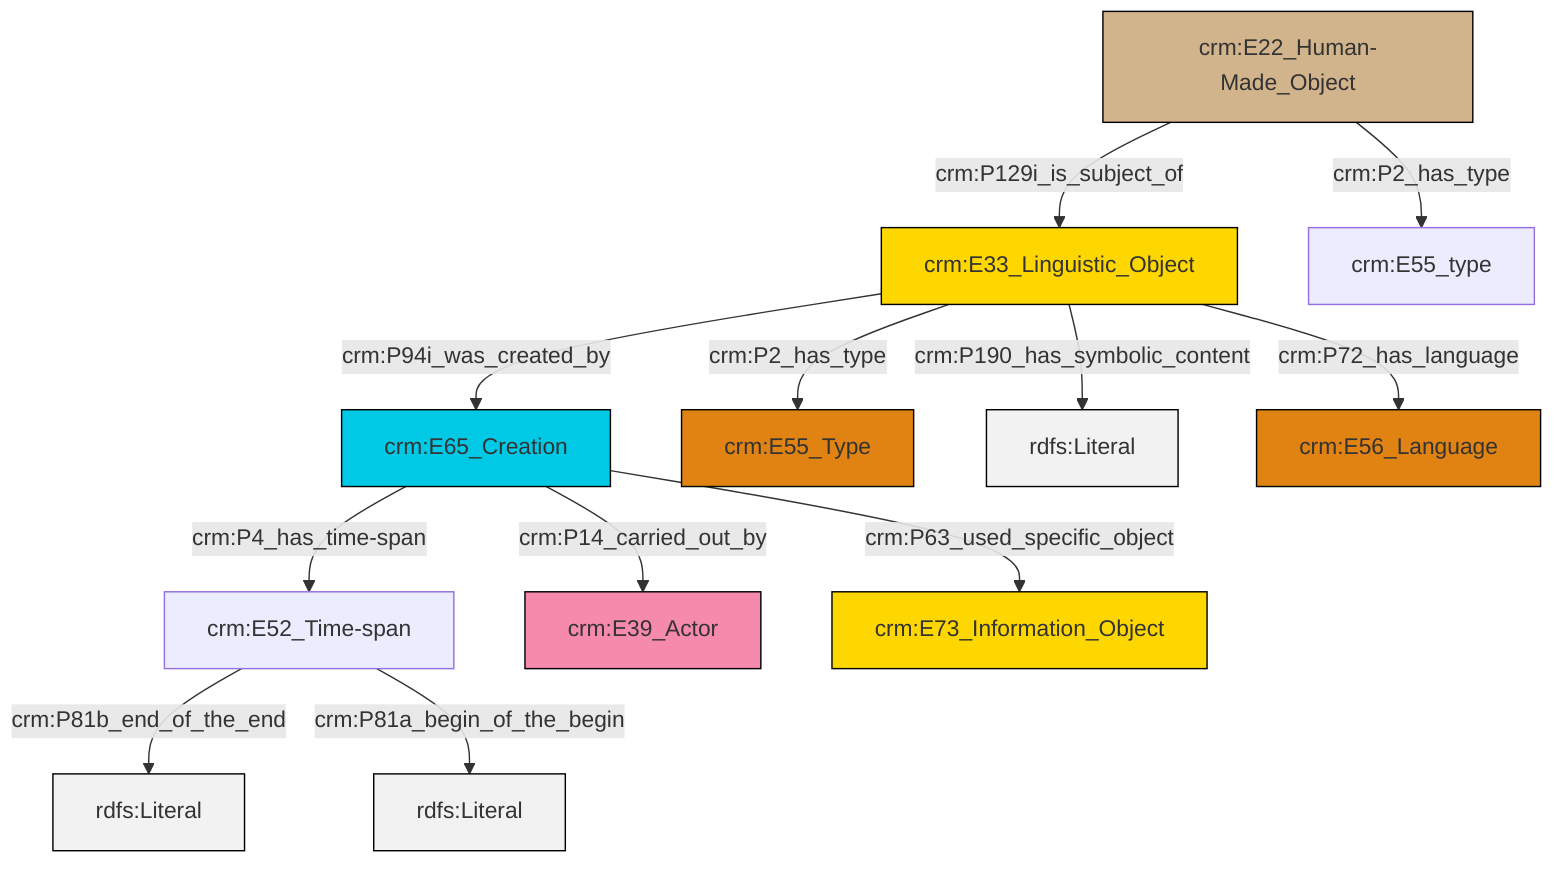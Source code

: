 graph TD
classDef Literal fill:#f2f2f2,stroke:#000000;
classDef CRM_Entity fill:#FFFFFF,stroke:#000000;
classDef Temporal_Entity fill:#00C9E6, stroke:#000000;
classDef Type fill:#E18312, stroke:#000000;
classDef Time-Span fill:#2C9C91, stroke:#000000;
classDef Appellation fill:#FFEB7F, stroke:#000000;
classDef Place fill:#008836, stroke:#000000;
classDef Persistent_Item fill:#B266B2, stroke:#000000;
classDef Conceptual_Object fill:#FFD700, stroke:#000000;
classDef Physical_Thing fill:#D2B48C, stroke:#000000;
classDef Actor fill:#f58aad, stroke:#000000;
classDef PC_Classes fill:#4ce600, stroke:#000000;
classDef Multi fill:#cccccc,stroke:#000000;

4["crm:E52_Time-span"]:::Default -->|crm:P81b_end_of_the_end| 6[rdfs:Literal]:::Literal
7["crm:E65_Creation"]:::Temporal_Entity -->|crm:P14_carried_out_by| 9["crm:E39_Actor"]:::Actor
2["crm:E22_Human-Made_Object"]:::Physical_Thing -->|crm:P2_has_type| 10["crm:E55_type"]:::Default
0["crm:E33_Linguistic_Object"]:::Conceptual_Object -->|crm:P2_has_type| 13["crm:E55_Type"]:::Type
4["crm:E52_Time-span"]:::Default -->|crm:P81a_begin_of_the_begin| 14[rdfs:Literal]:::Literal
0["crm:E33_Linguistic_Object"]:::Conceptual_Object -->|crm:P190_has_symbolic_content| 15[rdfs:Literal]:::Literal
0["crm:E33_Linguistic_Object"]:::Conceptual_Object -->|crm:P72_has_language| 16["crm:E56_Language"]:::Type
7["crm:E65_Creation"]:::Temporal_Entity -->|crm:P63_used_specific_object| 11["crm:E73_Information_Object"]:::Conceptual_Object
7["crm:E65_Creation"]:::Temporal_Entity -->|crm:P4_has_time-span| 4["crm:E52_Time-span"]:::Default
2["crm:E22_Human-Made_Object"]:::Physical_Thing -->|crm:P129i_is_subject_of| 0["crm:E33_Linguistic_Object"]:::Conceptual_Object
0["crm:E33_Linguistic_Object"]:::Conceptual_Object -->|crm:P94i_was_created_by| 7["crm:E65_Creation"]:::Temporal_Entity